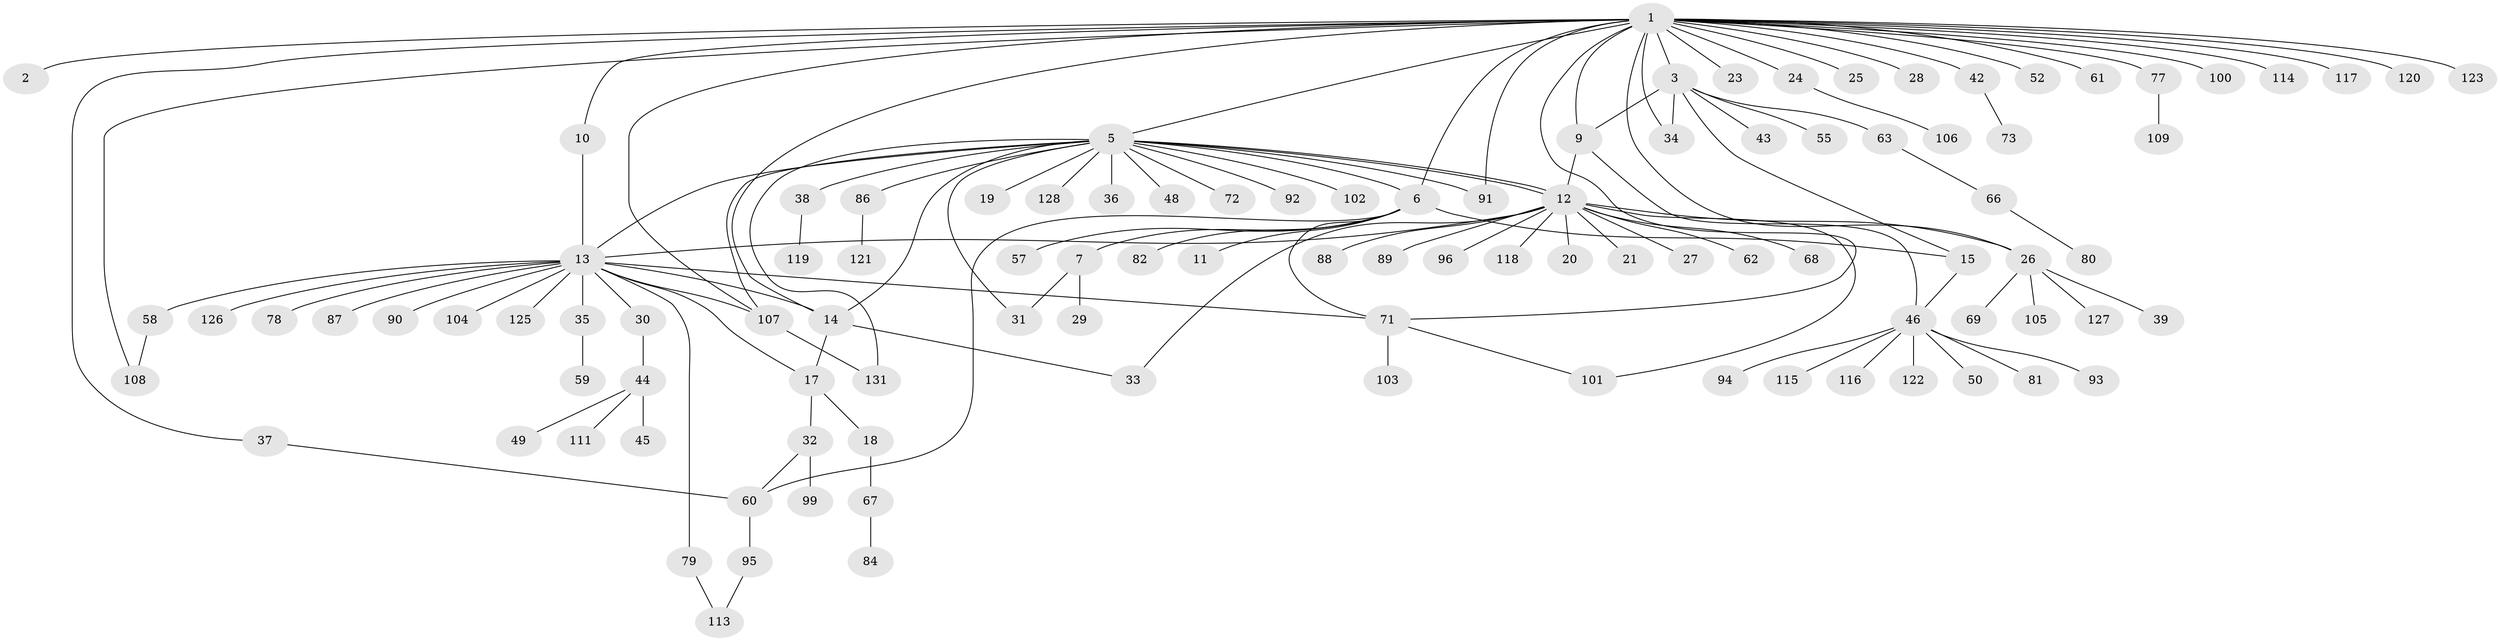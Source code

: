 // Generated by graph-tools (version 1.1) at 2025/23/03/03/25 07:23:55]
// undirected, 105 vertices, 130 edges
graph export_dot {
graph [start="1"]
  node [color=gray90,style=filled];
  1 [super="+8"];
  2;
  3 [super="+4"];
  5 [super="+85"];
  6 [super="+65"];
  7 [super="+16"];
  9;
  10 [super="+22"];
  11;
  12 [super="+40"];
  13 [super="+56"];
  14;
  15 [super="+51"];
  17 [super="+64"];
  18 [super="+97"];
  19;
  20;
  21;
  23;
  24;
  25;
  26 [super="+54"];
  27;
  28;
  29 [super="+41"];
  30;
  31;
  32 [super="+98"];
  33;
  34;
  35 [super="+70"];
  36;
  37;
  38 [super="+74"];
  39;
  42;
  43;
  44 [super="+53"];
  45;
  46 [super="+47"];
  48;
  49;
  50;
  52;
  55;
  57;
  58;
  59;
  60 [super="+83"];
  61;
  62;
  63;
  66 [super="+124"];
  67 [super="+112"];
  68;
  69 [super="+76"];
  71 [super="+75"];
  72;
  73;
  77;
  78;
  79;
  80;
  81;
  82;
  84;
  86 [super="+132"];
  87;
  88;
  89;
  90;
  91 [super="+130"];
  92;
  93;
  94;
  95;
  96;
  99;
  100;
  101;
  102;
  103;
  104;
  105;
  106;
  107 [super="+110"];
  108;
  109;
  111;
  113 [super="+129"];
  114;
  115;
  116;
  117;
  118;
  119;
  120;
  121;
  122;
  123;
  125;
  126;
  127;
  128;
  131;
  1 -- 2;
  1 -- 3;
  1 -- 5;
  1 -- 6 [weight=2];
  1 -- 9;
  1 -- 10;
  1 -- 14;
  1 -- 23;
  1 -- 24;
  1 -- 25;
  1 -- 26;
  1 -- 28;
  1 -- 34;
  1 -- 37;
  1 -- 42;
  1 -- 52;
  1 -- 61;
  1 -- 77;
  1 -- 91;
  1 -- 100;
  1 -- 108;
  1 -- 117;
  1 -- 123;
  1 -- 114;
  1 -- 71;
  1 -- 120;
  1 -- 107;
  3 -- 9;
  3 -- 34;
  3 -- 55;
  3 -- 43;
  3 -- 63;
  3 -- 15;
  5 -- 6;
  5 -- 12;
  5 -- 12;
  5 -- 13;
  5 -- 14;
  5 -- 19;
  5 -- 31;
  5 -- 36;
  5 -- 38;
  5 -- 48;
  5 -- 72;
  5 -- 86;
  5 -- 92;
  5 -- 102;
  5 -- 107;
  5 -- 128;
  5 -- 131;
  5 -- 91;
  6 -- 7;
  6 -- 11;
  6 -- 15;
  6 -- 57;
  6 -- 71;
  6 -- 82;
  6 -- 60;
  7 -- 31;
  7 -- 29;
  9 -- 12;
  9 -- 46;
  10 -- 13;
  12 -- 13;
  12 -- 20;
  12 -- 21;
  12 -- 26;
  12 -- 27;
  12 -- 62;
  12 -- 68;
  12 -- 88;
  12 -- 89;
  12 -- 101;
  12 -- 118;
  12 -- 96;
  12 -- 33;
  13 -- 14;
  13 -- 17;
  13 -- 30;
  13 -- 35;
  13 -- 58;
  13 -- 78;
  13 -- 79;
  13 -- 87;
  13 -- 90;
  13 -- 104;
  13 -- 107 [weight=2];
  13 -- 125;
  13 -- 126;
  13 -- 71;
  14 -- 17;
  14 -- 33;
  15 -- 46;
  17 -- 18;
  17 -- 32;
  18 -- 67;
  24 -- 106;
  26 -- 39;
  26 -- 69;
  26 -- 105;
  26 -- 127;
  30 -- 44;
  32 -- 60;
  32 -- 99;
  35 -- 59;
  37 -- 60;
  38 -- 119;
  42 -- 73;
  44 -- 45;
  44 -- 49;
  44 -- 111;
  46 -- 50;
  46 -- 93;
  46 -- 94;
  46 -- 115;
  46 -- 116;
  46 -- 122;
  46 -- 81;
  58 -- 108;
  60 -- 95;
  63 -- 66;
  66 -- 80;
  67 -- 84;
  71 -- 101;
  71 -- 103;
  77 -- 109;
  79 -- 113;
  86 -- 121;
  95 -- 113;
  107 -- 131;
}
